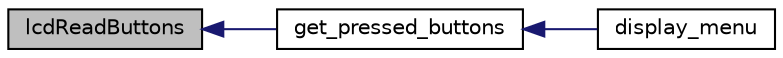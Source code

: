 digraph "lcdReadButtons"
{
  edge [fontname="Helvetica",fontsize="10",labelfontname="Helvetica",labelfontsize="10"];
  node [fontname="Helvetica",fontsize="10",shape=record];
  rankdir="LR";
  Node110 [label="lcdReadButtons",height=0.2,width=0.4,color="black", fillcolor="grey75", style="filled", fontcolor="black"];
  Node110 -> Node111 [dir="back",color="midnightblue",fontsize="10",style="solid",fontname="Helvetica"];
  Node111 [label="get_pressed_buttons",height=0.2,width=0.4,color="black", fillcolor="white", style="filled",URL="$menu_8h.html#aa9a4e5adb901d98d53599e136792a07a"];
  Node111 -> Node112 [dir="back",color="midnightblue",fontsize="10",style="solid",fontname="Helvetica"];
  Node112 [label="display_menu",height=0.2,width=0.4,color="black", fillcolor="white", style="filled",URL="$menu_8h.html#aee3e9f838cdbb1745c68974490aabb99"];
}
